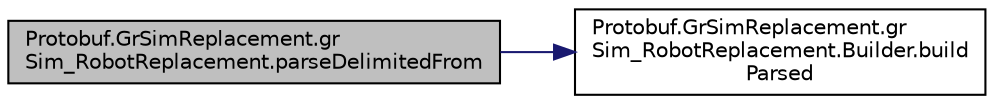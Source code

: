 digraph "Protobuf.GrSimReplacement.grSim_RobotReplacement.parseDelimitedFrom"
{
 // INTERACTIVE_SVG=YES
  edge [fontname="Helvetica",fontsize="10",labelfontname="Helvetica",labelfontsize="10"];
  node [fontname="Helvetica",fontsize="10",shape=record];
  rankdir="LR";
  Node1 [label="Protobuf.GrSimReplacement.gr\lSim_RobotReplacement.parseDelimitedFrom",height=0.2,width=0.4,color="black", fillcolor="grey75", style="filled", fontcolor="black"];
  Node1 -> Node2 [color="midnightblue",fontsize="10",style="solid",fontname="Helvetica"];
  Node2 [label="Protobuf.GrSimReplacement.gr\lSim_RobotReplacement.Builder.build\lParsed",height=0.2,width=0.4,color="black", fillcolor="white", style="filled",URL="$df/d41/class_protobuf_1_1_gr_sim_replacement_1_1gr_sim___robot_replacement_1_1_builder.html#a113ea1ddcd7b5f7767cdcc7957b3d95f"];
}
